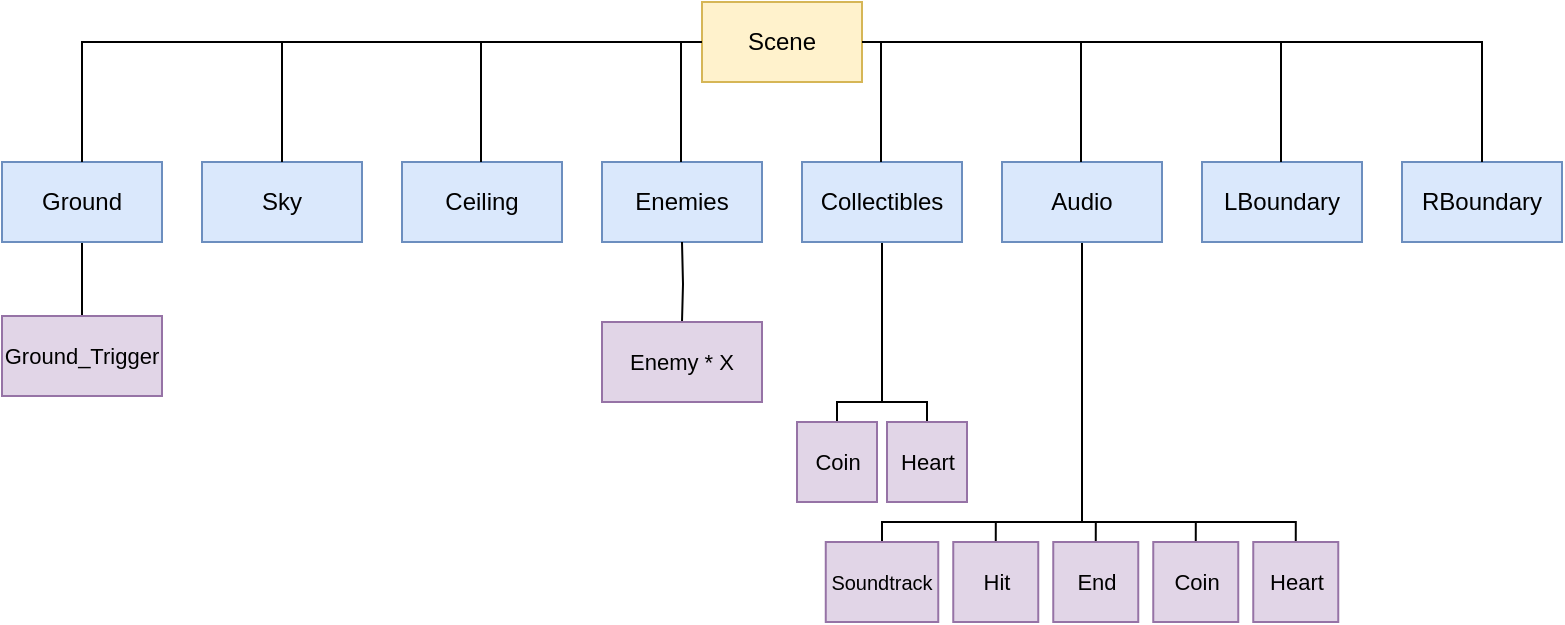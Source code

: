 <mxfile version="20.0.3" type="device"><diagram id="Hjlj2lA6gHkOvhqZ-qS-" name="Page-1"><mxGraphModel dx="1115" dy="1104" grid="1" gridSize="10" guides="1" tooltips="1" connect="1" arrows="1" fold="1" page="1" pageScale="1" pageWidth="850" pageHeight="1100" math="0" shadow="0"><root><mxCell id="0"/><mxCell id="1" parent="0"/><mxCell id="aPWzQiYlkf4L7Ni4x4km-1" value="Scene" style="rounded=0;whiteSpace=wrap;html=1;fillColor=#fff2cc;strokeColor=#d6b656;strokeWidth=1;" vertex="1" parent="1"><mxGeometry x="385" y="40" width="80" height="40" as="geometry"/></mxCell><mxCell id="aPWzQiYlkf4L7Ni4x4km-22" style="edgeStyle=orthogonalEdgeStyle;rounded=0;orthogonalLoop=1;jettySize=auto;html=1;exitX=0.5;exitY=1;exitDx=0;exitDy=0;entryX=0.5;entryY=0;entryDx=0;entryDy=0;fontSize=11;endArrow=none;endFill=0;" edge="1" parent="1" source="aPWzQiYlkf4L7Ni4x4km-2" target="aPWzQiYlkf4L7Ni4x4km-20"><mxGeometry relative="1" as="geometry"/></mxCell><mxCell id="aPWzQiYlkf4L7Ni4x4km-2" value="Ground" style="rounded=0;whiteSpace=wrap;html=1;fillColor=#dae8fc;strokeColor=#6c8ebf;strokeWidth=1;" vertex="1" parent="1"><mxGeometry x="35" y="120" width="80" height="40" as="geometry"/></mxCell><mxCell id="aPWzQiYlkf4L7Ni4x4km-3" value="Sky" style="rounded=0;whiteSpace=wrap;html=1;fillColor=#dae8fc;strokeColor=#6c8ebf;strokeWidth=1;" vertex="1" parent="1"><mxGeometry x="135" y="120" width="80" height="40" as="geometry"/></mxCell><mxCell id="aPWzQiYlkf4L7Ni4x4km-4" value="Ceiling" style="rounded=0;whiteSpace=wrap;html=1;fillColor=#dae8fc;strokeColor=#6c8ebf;strokeWidth=1;" vertex="1" parent="1"><mxGeometry x="235" y="120" width="80" height="40" as="geometry"/></mxCell><mxCell id="aPWzQiYlkf4L7Ni4x4km-5" value="Enemies" style="rounded=0;whiteSpace=wrap;html=1;fillColor=#dae8fc;strokeColor=#6c8ebf;strokeWidth=1;" vertex="1" parent="1"><mxGeometry x="335" y="120" width="80" height="40" as="geometry"/></mxCell><mxCell id="aPWzQiYlkf4L7Ni4x4km-31" style="edgeStyle=orthogonalEdgeStyle;rounded=0;orthogonalLoop=1;jettySize=auto;html=1;exitX=0.5;exitY=1;exitDx=0;exitDy=0;entryX=0.5;entryY=0;entryDx=0;entryDy=0;fontSize=11;endArrow=none;endFill=0;" edge="1" parent="1" source="aPWzQiYlkf4L7Ni4x4km-6" target="aPWzQiYlkf4L7Ni4x4km-29"><mxGeometry relative="1" as="geometry"><Array as="points"><mxPoint x="475" y="240"/><mxPoint x="498" y="240"/></Array></mxGeometry></mxCell><mxCell id="aPWzQiYlkf4L7Ni4x4km-32" style="edgeStyle=orthogonalEdgeStyle;rounded=0;orthogonalLoop=1;jettySize=auto;html=1;exitX=0.5;exitY=1;exitDx=0;exitDy=0;entryX=0.5;entryY=0;entryDx=0;entryDy=0;fontSize=11;endArrow=none;endFill=0;" edge="1" parent="1" source="aPWzQiYlkf4L7Ni4x4km-6" target="aPWzQiYlkf4L7Ni4x4km-26"><mxGeometry relative="1" as="geometry"><Array as="points"><mxPoint x="475" y="240"/><mxPoint x="452" y="240"/></Array></mxGeometry></mxCell><mxCell id="aPWzQiYlkf4L7Ni4x4km-6" value="Collectibles" style="rounded=0;whiteSpace=wrap;html=1;fillColor=#dae8fc;strokeColor=#6c8ebf;strokeWidth=1;" vertex="1" parent="1"><mxGeometry x="435" y="120" width="80" height="40" as="geometry"/></mxCell><mxCell id="aPWzQiYlkf4L7Ni4x4km-37" style="edgeStyle=orthogonalEdgeStyle;rounded=0;orthogonalLoop=1;jettySize=auto;html=1;exitX=0.5;exitY=1;exitDx=0;exitDy=0;entryX=0.5;entryY=0;entryDx=0;entryDy=0;fontSize=10;endArrow=none;endFill=0;" edge="1" parent="1" source="aPWzQiYlkf4L7Ni4x4km-7" target="aPWzQiYlkf4L7Ni4x4km-33"><mxGeometry relative="1" as="geometry"><Array as="points"><mxPoint x="575" y="300"/><mxPoint x="475" y="300"/></Array></mxGeometry></mxCell><mxCell id="aPWzQiYlkf4L7Ni4x4km-38" style="edgeStyle=orthogonalEdgeStyle;rounded=0;orthogonalLoop=1;jettySize=auto;html=1;exitX=0.5;exitY=1;exitDx=0;exitDy=0;entryX=0.5;entryY=0;entryDx=0;entryDy=0;fontSize=10;endArrow=none;endFill=0;" edge="1" parent="1" source="aPWzQiYlkf4L7Ni4x4km-7" target="aPWzQiYlkf4L7Ni4x4km-34"><mxGeometry relative="1" as="geometry"><Array as="points"><mxPoint x="575" y="300"/><mxPoint x="532" y="300"/></Array></mxGeometry></mxCell><mxCell id="aPWzQiYlkf4L7Ni4x4km-39" style="edgeStyle=orthogonalEdgeStyle;rounded=0;orthogonalLoop=1;jettySize=auto;html=1;exitX=0.5;exitY=1;exitDx=0;exitDy=0;entryX=0.5;entryY=0;entryDx=0;entryDy=0;fontSize=10;endArrow=none;endFill=0;" edge="1" parent="1" source="aPWzQiYlkf4L7Ni4x4km-7" target="aPWzQiYlkf4L7Ni4x4km-35"><mxGeometry relative="1" as="geometry"><Array as="points"><mxPoint x="575" y="300"/><mxPoint x="582" y="300"/></Array></mxGeometry></mxCell><mxCell id="aPWzQiYlkf4L7Ni4x4km-40" style="edgeStyle=orthogonalEdgeStyle;rounded=0;orthogonalLoop=1;jettySize=auto;html=1;exitX=0.5;exitY=1;exitDx=0;exitDy=0;entryX=0.5;entryY=0;entryDx=0;entryDy=0;fontSize=10;endArrow=none;endFill=0;" edge="1" parent="1" source="aPWzQiYlkf4L7Ni4x4km-7" target="aPWzQiYlkf4L7Ni4x4km-28"><mxGeometry relative="1" as="geometry"><Array as="points"><mxPoint x="575" y="300"/><mxPoint x="632" y="300"/></Array></mxGeometry></mxCell><mxCell id="aPWzQiYlkf4L7Ni4x4km-41" style="edgeStyle=orthogonalEdgeStyle;rounded=0;orthogonalLoop=1;jettySize=auto;html=1;exitX=0.5;exitY=1;exitDx=0;exitDy=0;entryX=0.5;entryY=0;entryDx=0;entryDy=0;fontSize=10;endArrow=none;endFill=0;" edge="1" parent="1" source="aPWzQiYlkf4L7Ni4x4km-7" target="aPWzQiYlkf4L7Ni4x4km-36"><mxGeometry relative="1" as="geometry"><Array as="points"><mxPoint x="575" y="300"/><mxPoint x="682" y="300"/></Array></mxGeometry></mxCell><mxCell id="aPWzQiYlkf4L7Ni4x4km-7" value="Audio" style="rounded=0;whiteSpace=wrap;html=1;fillColor=#dae8fc;strokeColor=#6c8ebf;strokeWidth=1;" vertex="1" parent="1"><mxGeometry x="535" y="120" width="80" height="40" as="geometry"/></mxCell><mxCell id="aPWzQiYlkf4L7Ni4x4km-8" value="LBoundary" style="rounded=0;whiteSpace=wrap;html=1;fillColor=#dae8fc;strokeColor=#6c8ebf;strokeWidth=1;" vertex="1" parent="1"><mxGeometry x="635" y="120" width="80" height="40" as="geometry"/></mxCell><mxCell id="aPWzQiYlkf4L7Ni4x4km-9" value="RBoundary" style="rounded=0;whiteSpace=wrap;html=1;fillColor=#dae8fc;strokeColor=#6c8ebf;strokeWidth=1;" vertex="1" parent="1"><mxGeometry x="735" y="120" width="80" height="40" as="geometry"/></mxCell><mxCell id="aPWzQiYlkf4L7Ni4x4km-11" value="" style="endArrow=none;html=1;rounded=0;entryX=0;entryY=0.5;entryDx=0;entryDy=0;exitX=0.5;exitY=0;exitDx=0;exitDy=0;" edge="1" parent="1" source="aPWzQiYlkf4L7Ni4x4km-2" target="aPWzQiYlkf4L7Ni4x4km-1"><mxGeometry width="50" height="50" relative="1" as="geometry"><mxPoint x="80" y="60" as="sourcePoint"/><mxPoint x="450" y="370" as="targetPoint"/><Array as="points"><mxPoint x="75" y="60"/><mxPoint x="250" y="60"/></Array></mxGeometry></mxCell><mxCell id="aPWzQiYlkf4L7Ni4x4km-12" value="" style="endArrow=none;html=1;rounded=0;entryX=0.5;entryY=0;entryDx=0;entryDy=0;" edge="1" parent="1" target="aPWzQiYlkf4L7Ni4x4km-3"><mxGeometry width="50" height="50" relative="1" as="geometry"><mxPoint x="175" y="60" as="sourcePoint"/><mxPoint x="450" y="370" as="targetPoint"/></mxGeometry></mxCell><mxCell id="aPWzQiYlkf4L7Ni4x4km-13" value="" style="endArrow=none;html=1;rounded=0;entryX=0.5;entryY=0;entryDx=0;entryDy=0;" edge="1" parent="1"><mxGeometry width="50" height="50" relative="1" as="geometry"><mxPoint x="274.5" y="60" as="sourcePoint"/><mxPoint x="274.5" y="120" as="targetPoint"/></mxGeometry></mxCell><mxCell id="aPWzQiYlkf4L7Ni4x4km-14" value="" style="endArrow=none;html=1;rounded=0;entryX=0.5;entryY=0;entryDx=0;entryDy=0;" edge="1" parent="1"><mxGeometry width="50" height="50" relative="1" as="geometry"><mxPoint x="374.5" y="60" as="sourcePoint"/><mxPoint x="374.5" y="120" as="targetPoint"/></mxGeometry></mxCell><mxCell id="aPWzQiYlkf4L7Ni4x4km-15" value="" style="endArrow=none;html=1;rounded=0;entryX=0.5;entryY=0;entryDx=0;entryDy=0;exitX=1;exitY=0.5;exitDx=0;exitDy=0;" edge="1" parent="1" source="aPWzQiYlkf4L7Ni4x4km-1" target="aPWzQiYlkf4L7Ni4x4km-9"><mxGeometry width="50" height="50" relative="1" as="geometry"><mxPoint x="530" y="50" as="sourcePoint"/><mxPoint x="530" y="110" as="targetPoint"/><Array as="points"><mxPoint x="775" y="60"/></Array></mxGeometry></mxCell><mxCell id="aPWzQiYlkf4L7Ni4x4km-16" value="" style="endArrow=none;html=1;rounded=0;entryX=0.5;entryY=0;entryDx=0;entryDy=0;" edge="1" parent="1"><mxGeometry width="50" height="50" relative="1" as="geometry"><mxPoint x="474.5" y="60" as="sourcePoint"/><mxPoint x="474.5" y="120" as="targetPoint"/></mxGeometry></mxCell><mxCell id="aPWzQiYlkf4L7Ni4x4km-17" value="" style="endArrow=none;html=1;rounded=0;entryX=0.5;entryY=0;entryDx=0;entryDy=0;" edge="1" parent="1"><mxGeometry width="50" height="50" relative="1" as="geometry"><mxPoint x="574.5" y="60" as="sourcePoint"/><mxPoint x="574.5" y="120" as="targetPoint"/></mxGeometry></mxCell><mxCell id="aPWzQiYlkf4L7Ni4x4km-18" value="" style="endArrow=none;html=1;rounded=0;entryX=0.5;entryY=0;entryDx=0;entryDy=0;" edge="1" parent="1"><mxGeometry width="50" height="50" relative="1" as="geometry"><mxPoint x="674.5" y="60" as="sourcePoint"/><mxPoint x="674.5" y="120" as="targetPoint"/></mxGeometry></mxCell><mxCell id="aPWzQiYlkf4L7Ni4x4km-20" value="&lt;font style=&quot;font-size: 11px;&quot;&gt;Ground_Trigger&lt;/font&gt;" style="rounded=0;whiteSpace=wrap;html=1;fillColor=#e1d5e7;strokeColor=#9673a6;strokeWidth=1;" vertex="1" parent="1"><mxGeometry x="35" y="197" width="80" height="40" as="geometry"/></mxCell><mxCell id="aPWzQiYlkf4L7Ni4x4km-23" style="edgeStyle=orthogonalEdgeStyle;rounded=0;orthogonalLoop=1;jettySize=auto;html=1;exitX=0.5;exitY=1;exitDx=0;exitDy=0;entryX=0.5;entryY=0;entryDx=0;entryDy=0;fontSize=11;endArrow=none;endFill=0;" edge="1" parent="1" target="aPWzQiYlkf4L7Ni4x4km-24"><mxGeometry relative="1" as="geometry"><mxPoint x="375" y="160" as="sourcePoint"/></mxGeometry></mxCell><mxCell id="aPWzQiYlkf4L7Ni4x4km-24" value="&lt;font style=&quot;font-size: 11px;&quot;&gt;Enemy * X&lt;/font&gt;" style="rounded=0;whiteSpace=wrap;html=1;fillColor=#e1d5e7;strokeColor=#9673a6;strokeWidth=1;" vertex="1" parent="1"><mxGeometry x="335" y="200" width="80" height="40" as="geometry"/></mxCell><mxCell id="aPWzQiYlkf4L7Ni4x4km-26" value="&lt;font style=&quot;font-size: 11px;&quot;&gt;Coin&lt;/font&gt;" style="rounded=0;whiteSpace=wrap;html=1;fillColor=#e1d5e7;strokeColor=#9673a6;strokeWidth=1;" vertex="1" parent="1"><mxGeometry x="432.5" y="250" width="40" height="40" as="geometry"/></mxCell><mxCell id="aPWzQiYlkf4L7Ni4x4km-28" value="&lt;font style=&quot;font-size: 11px;&quot;&gt;Coin&lt;/font&gt;" style="rounded=0;whiteSpace=wrap;html=1;fillColor=#e1d5e7;strokeColor=#9673a6;strokeWidth=1;" vertex="1" parent="1"><mxGeometry x="610.63" y="310" width="42.5" height="40" as="geometry"/></mxCell><mxCell id="aPWzQiYlkf4L7Ni4x4km-29" value="&lt;font style=&quot;font-size: 11px;&quot;&gt;Heart&lt;/font&gt;" style="rounded=0;whiteSpace=wrap;html=1;fillColor=#e1d5e7;strokeColor=#9673a6;strokeWidth=1;" vertex="1" parent="1"><mxGeometry x="477.5" y="250" width="40" height="40" as="geometry"/></mxCell><mxCell id="aPWzQiYlkf4L7Ni4x4km-33" value="&lt;font style=&quot;font-size: 10px;&quot;&gt;Soundtrack&lt;/font&gt;" style="rounded=0;whiteSpace=wrap;html=1;fillColor=#e1d5e7;strokeColor=#9673a6;strokeWidth=1;" vertex="1" parent="1"><mxGeometry x="446.88" y="310" width="56.25" height="40" as="geometry"/></mxCell><mxCell id="aPWzQiYlkf4L7Ni4x4km-34" value="&lt;font style=&quot;font-size: 11px;&quot;&gt;Hit&lt;/font&gt;" style="rounded=0;whiteSpace=wrap;html=1;fillColor=#e1d5e7;strokeColor=#9673a6;strokeWidth=1;" vertex="1" parent="1"><mxGeometry x="510.63" y="310" width="42.5" height="40" as="geometry"/></mxCell><mxCell id="aPWzQiYlkf4L7Ni4x4km-35" value="&lt;font style=&quot;font-size: 11px;&quot;&gt;End&lt;/font&gt;" style="rounded=0;whiteSpace=wrap;html=1;fillColor=#e1d5e7;strokeColor=#9673a6;strokeWidth=1;" vertex="1" parent="1"><mxGeometry x="560.63" y="310" width="42.5" height="40" as="geometry"/></mxCell><mxCell id="aPWzQiYlkf4L7Ni4x4km-36" value="&lt;font style=&quot;font-size: 11px;&quot;&gt;Heart&lt;/font&gt;" style="rounded=0;whiteSpace=wrap;html=1;fillColor=#e1d5e7;strokeColor=#9673a6;strokeWidth=1;" vertex="1" parent="1"><mxGeometry x="660.63" y="310" width="42.5" height="40" as="geometry"/></mxCell></root></mxGraphModel></diagram></mxfile>